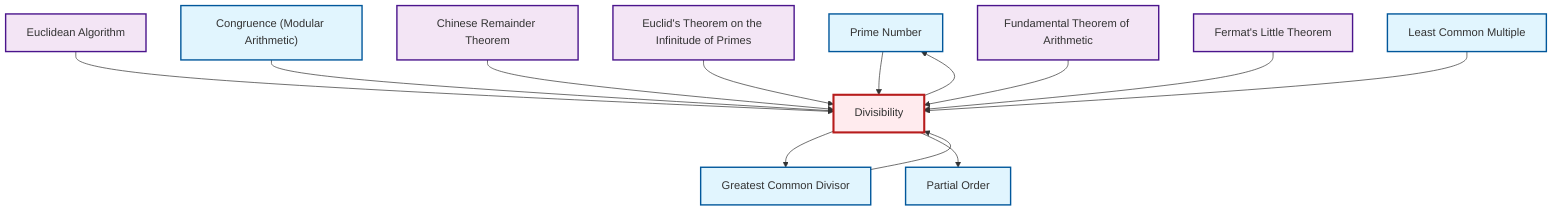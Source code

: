 graph TD
    classDef definition fill:#e1f5fe,stroke:#01579b,stroke-width:2px
    classDef theorem fill:#f3e5f5,stroke:#4a148c,stroke-width:2px
    classDef axiom fill:#fff3e0,stroke:#e65100,stroke-width:2px
    classDef example fill:#e8f5e9,stroke:#1b5e20,stroke-width:2px
    classDef current fill:#ffebee,stroke:#b71c1c,stroke-width:3px
    def-prime["Prime Number"]:::definition
    thm-fermat-little["Fermat's Little Theorem"]:::theorem
    def-gcd["Greatest Common Divisor"]:::definition
    def-lcm["Least Common Multiple"]:::definition
    def-divisibility["Divisibility"]:::definition
    thm-euclidean-algorithm["Euclidean Algorithm"]:::theorem
    thm-fundamental-arithmetic["Fundamental Theorem of Arithmetic"]:::theorem
    def-congruence["Congruence (Modular Arithmetic)"]:::definition
    def-partial-order["Partial Order"]:::definition
    thm-euclid-infinitude-primes["Euclid's Theorem on the Infinitude of Primes"]:::theorem
    thm-chinese-remainder["Chinese Remainder Theorem"]:::theorem
    def-divisibility --> def-gcd
    thm-euclidean-algorithm --> def-divisibility
    def-gcd --> def-divisibility
    def-congruence --> def-divisibility
    def-prime --> def-divisibility
    thm-chinese-remainder --> def-divisibility
    def-divisibility --> def-partial-order
    thm-euclid-infinitude-primes --> def-divisibility
    thm-fundamental-arithmetic --> def-divisibility
    def-divisibility --> def-prime
    thm-fermat-little --> def-divisibility
    def-lcm --> def-divisibility
    class def-divisibility current